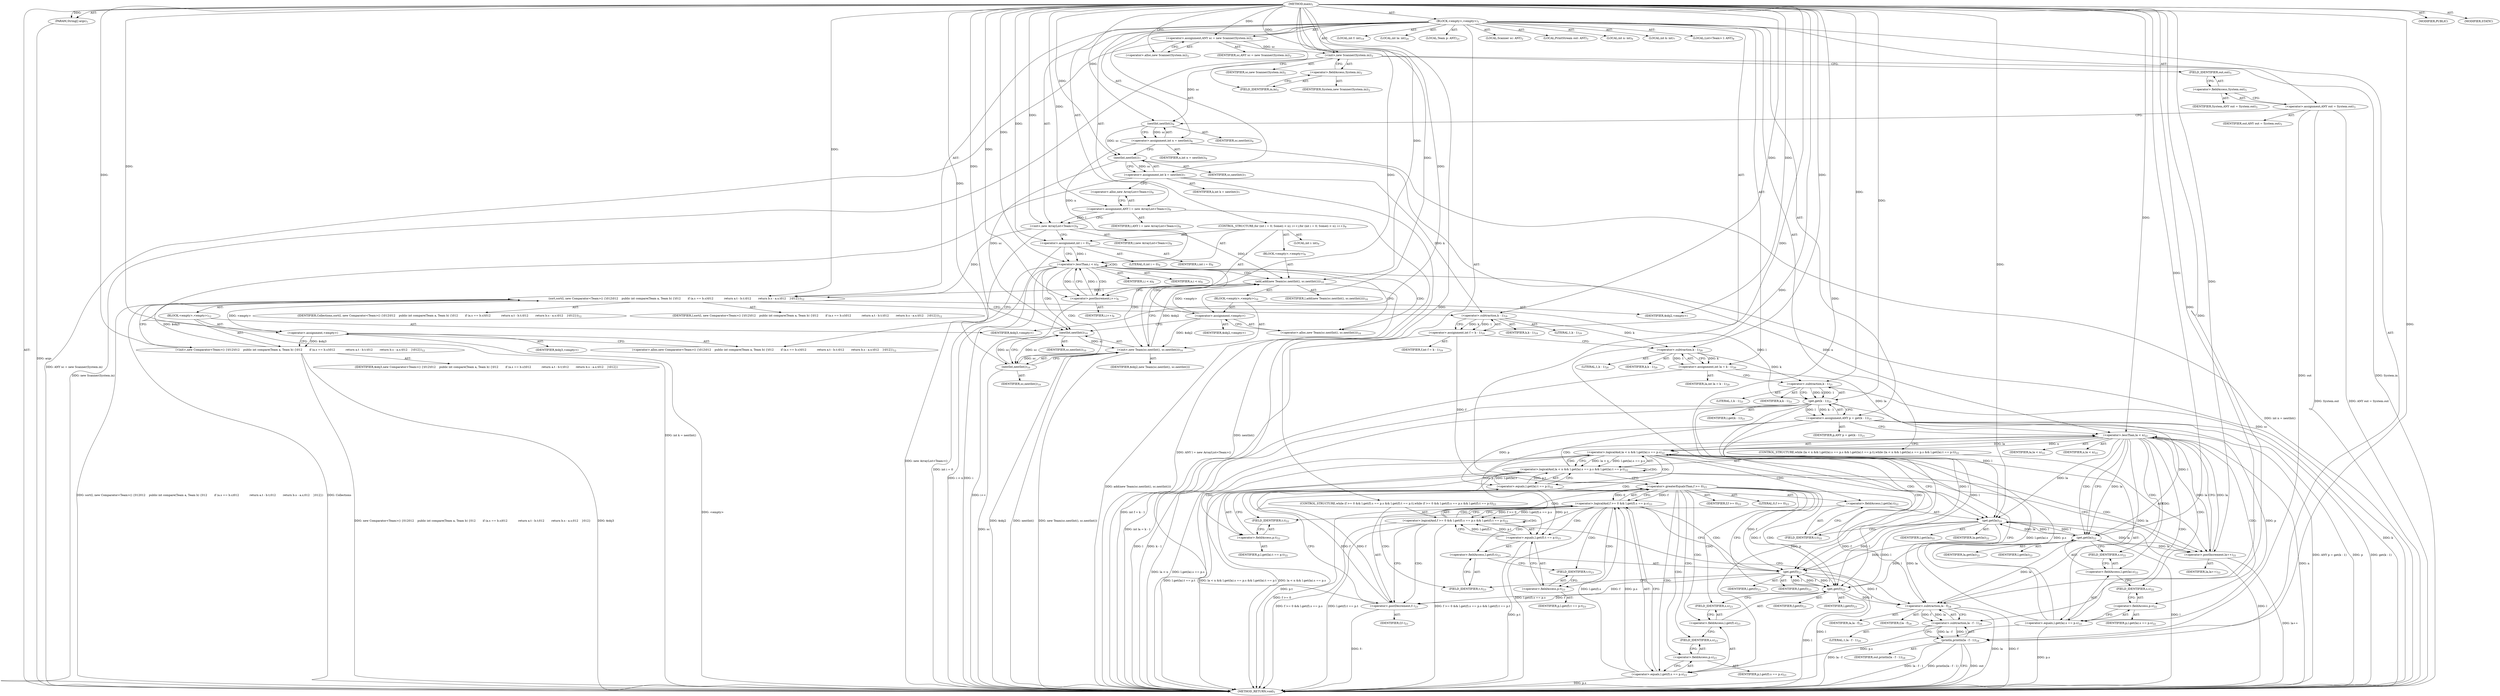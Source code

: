 digraph "main" {  
"21" [label = <(METHOD,main)<SUB>1</SUB>> ]
"22" [label = <(PARAM,String[] args)<SUB>1</SUB>> ]
"23" [label = <(BLOCK,&lt;empty&gt;,&lt;empty&gt;)<SUB>1</SUB>> ]
"4" [label = <(LOCAL,Scanner sc: ANY)<SUB>2</SUB>> ]
"24" [label = <(&lt;operator&gt;.assignment,ANY sc = new Scanner(System.in))<SUB>2</SUB>> ]
"25" [label = <(IDENTIFIER,sc,ANY sc = new Scanner(System.in))<SUB>2</SUB>> ]
"26" [label = <(&lt;operator&gt;.alloc,new Scanner(System.in))<SUB>2</SUB>> ]
"27" [label = <(&lt;init&gt;,new Scanner(System.in))<SUB>2</SUB>> ]
"3" [label = <(IDENTIFIER,sc,new Scanner(System.in))<SUB>2</SUB>> ]
"28" [label = <(&lt;operator&gt;.fieldAccess,System.in)<SUB>2</SUB>> ]
"29" [label = <(IDENTIFIER,System,new Scanner(System.in))<SUB>2</SUB>> ]
"30" [label = <(FIELD_IDENTIFIER,in,in)<SUB>2</SUB>> ]
"31" [label = <(LOCAL,PrintStream out: ANY)<SUB>3</SUB>> ]
"32" [label = <(&lt;operator&gt;.assignment,ANY out = System.out)<SUB>3</SUB>> ]
"33" [label = <(IDENTIFIER,out,ANY out = System.out)<SUB>3</SUB>> ]
"34" [label = <(&lt;operator&gt;.fieldAccess,System.out)<SUB>3</SUB>> ]
"35" [label = <(IDENTIFIER,System,ANY out = System.out)<SUB>3</SUB>> ]
"36" [label = <(FIELD_IDENTIFIER,out,out)<SUB>3</SUB>> ]
"37" [label = <(LOCAL,int n: int)<SUB>6</SUB>> ]
"38" [label = <(&lt;operator&gt;.assignment,int n = nextInt())<SUB>6</SUB>> ]
"39" [label = <(IDENTIFIER,n,int n = nextInt())<SUB>6</SUB>> ]
"40" [label = <(nextInt,nextInt())<SUB>6</SUB>> ]
"41" [label = <(IDENTIFIER,sc,nextInt())<SUB>6</SUB>> ]
"42" [label = <(LOCAL,int k: int)<SUB>7</SUB>> ]
"43" [label = <(&lt;operator&gt;.assignment,int k = nextInt())<SUB>7</SUB>> ]
"44" [label = <(IDENTIFIER,k,int k = nextInt())<SUB>7</SUB>> ]
"45" [label = <(nextInt,nextInt())<SUB>7</SUB>> ]
"46" [label = <(IDENTIFIER,sc,nextInt())<SUB>7</SUB>> ]
"6" [label = <(LOCAL,List&lt;Team&gt; l: ANY)<SUB>8</SUB>> ]
"47" [label = <(&lt;operator&gt;.assignment,ANY l = new ArrayList&lt;Team&gt;())<SUB>8</SUB>> ]
"48" [label = <(IDENTIFIER,l,ANY l = new ArrayList&lt;Team&gt;())<SUB>8</SUB>> ]
"49" [label = <(&lt;operator&gt;.alloc,new ArrayList&lt;Team&gt;())<SUB>8</SUB>> ]
"50" [label = <(&lt;init&gt;,new ArrayList&lt;Team&gt;())<SUB>8</SUB>> ]
"5" [label = <(IDENTIFIER,l,new ArrayList&lt;Team&gt;())<SUB>8</SUB>> ]
"51" [label = <(CONTROL_STRUCTURE,for (int i = 0; Some(i &lt; n); i++),for (int i = 0; Some(i &lt; n); i++))<SUB>9</SUB>> ]
"52" [label = <(LOCAL,int i: int)<SUB>9</SUB>> ]
"53" [label = <(&lt;operator&gt;.assignment,int i = 0)<SUB>9</SUB>> ]
"54" [label = <(IDENTIFIER,i,int i = 0)<SUB>9</SUB>> ]
"55" [label = <(LITERAL,0,int i = 0)<SUB>9</SUB>> ]
"56" [label = <(&lt;operator&gt;.lessThan,i &lt; n)<SUB>9</SUB>> ]
"57" [label = <(IDENTIFIER,i,i &lt; n)<SUB>9</SUB>> ]
"58" [label = <(IDENTIFIER,n,i &lt; n)<SUB>9</SUB>> ]
"59" [label = <(&lt;operator&gt;.postIncrement,i++)<SUB>9</SUB>> ]
"60" [label = <(IDENTIFIER,i,i++)<SUB>9</SUB>> ]
"61" [label = <(BLOCK,&lt;empty&gt;,&lt;empty&gt;)<SUB>9</SUB>> ]
"62" [label = <(add,add(new Team(sc.nextInt(), sc.nextInt())))<SUB>10</SUB>> ]
"63" [label = <(IDENTIFIER,l,add(new Team(sc.nextInt(), sc.nextInt())))<SUB>10</SUB>> ]
"64" [label = <(BLOCK,&lt;empty&gt;,&lt;empty&gt;)<SUB>10</SUB>> ]
"65" [label = <(&lt;operator&gt;.assignment,&lt;empty&gt;)> ]
"66" [label = <(IDENTIFIER,$obj2,&lt;empty&gt;)> ]
"67" [label = <(&lt;operator&gt;.alloc,new Team(sc.nextInt(), sc.nextInt()))<SUB>10</SUB>> ]
"68" [label = <(&lt;init&gt;,new Team(sc.nextInt(), sc.nextInt()))<SUB>10</SUB>> ]
"69" [label = <(IDENTIFIER,$obj2,new Team(sc.nextInt(), sc.nextInt()))> ]
"70" [label = <(nextInt,nextInt())<SUB>10</SUB>> ]
"71" [label = <(IDENTIFIER,sc,nextInt())<SUB>10</SUB>> ]
"72" [label = <(nextInt,nextInt())<SUB>10</SUB>> ]
"73" [label = <(IDENTIFIER,sc,nextInt())<SUB>10</SUB>> ]
"74" [label = <(IDENTIFIER,$obj2,&lt;empty&gt;)> ]
"75" [label = <(sort,sort(l, new Comparator&lt;Team&gt;() {\012\012    public int compare(Team a, Team b) {\012        if (a.s == b.s)\012            return a.t - b.t;\012        return b.s - a.s;\012    }\012}))<SUB>12</SUB>> ]
"76" [label = <(IDENTIFIER,Collections,sort(l, new Comparator&lt;Team&gt;() {\012\012    public int compare(Team a, Team b) {\012        if (a.s == b.s)\012            return a.t - b.t;\012        return b.s - a.s;\012    }\012}))<SUB>12</SUB>> ]
"77" [label = <(IDENTIFIER,l,sort(l, new Comparator&lt;Team&gt;() {\012\012    public int compare(Team a, Team b) {\012        if (a.s == b.s)\012            return a.t - b.t;\012        return b.s - a.s;\012    }\012}))<SUB>12</SUB>> ]
"78" [label = <(BLOCK,&lt;empty&gt;,&lt;empty&gt;)<SUB>12</SUB>> ]
"79" [label = <(&lt;operator&gt;.assignment,&lt;empty&gt;)> ]
"80" [label = <(IDENTIFIER,$obj3,&lt;empty&gt;)> ]
"81" [label = <(&lt;operator&gt;.alloc,new Comparator&lt;Team&gt;() {\012\012    public int compare(Team a, Team b) {\012        if (a.s == b.s)\012            return a.t - b.t;\012        return b.s - a.s;\012    }\012})<SUB>12</SUB>> ]
"82" [label = <(&lt;init&gt;,new Comparator&lt;Team&gt;() {\012\012    public int compare(Team a, Team b) {\012        if (a.s == b.s)\012            return a.t - b.t;\012        return b.s - a.s;\012    }\012})<SUB>12</SUB>> ]
"83" [label = <(IDENTIFIER,$obj3,new Comparator&lt;Team&gt;() {\012\012    public int compare(Team a, Team b) {\012        if (a.s == b.s)\012            return a.t - b.t;\012        return b.s - a.s;\012    }\012})> ]
"84" [label = <(IDENTIFIER,$obj3,&lt;empty&gt;)> ]
"85" [label = <(LOCAL,int f: int)<SUB>19</SUB>> ]
"86" [label = <(&lt;operator&gt;.assignment,int f = k - 1)<SUB>19</SUB>> ]
"87" [label = <(IDENTIFIER,f,int f = k - 1)<SUB>19</SUB>> ]
"88" [label = <(&lt;operator&gt;.subtraction,k - 1)<SUB>19</SUB>> ]
"89" [label = <(IDENTIFIER,k,k - 1)<SUB>19</SUB>> ]
"90" [label = <(LITERAL,1,k - 1)<SUB>19</SUB>> ]
"91" [label = <(LOCAL,int la: int)<SUB>20</SUB>> ]
"92" [label = <(&lt;operator&gt;.assignment,int la = k - 1)<SUB>20</SUB>> ]
"93" [label = <(IDENTIFIER,la,int la = k - 1)<SUB>20</SUB>> ]
"94" [label = <(&lt;operator&gt;.subtraction,k - 1)<SUB>20</SUB>> ]
"95" [label = <(IDENTIFIER,k,k - 1)<SUB>20</SUB>> ]
"96" [label = <(LITERAL,1,k - 1)<SUB>20</SUB>> ]
"97" [label = <(LOCAL,Team p: ANY)<SUB>21</SUB>> ]
"98" [label = <(&lt;operator&gt;.assignment,ANY p = get(k - 1))<SUB>21</SUB>> ]
"99" [label = <(IDENTIFIER,p,ANY p = get(k - 1))<SUB>21</SUB>> ]
"100" [label = <(get,get(k - 1))<SUB>21</SUB>> ]
"101" [label = <(IDENTIFIER,l,get(k - 1))<SUB>21</SUB>> ]
"102" [label = <(&lt;operator&gt;.subtraction,k - 1)<SUB>21</SUB>> ]
"103" [label = <(IDENTIFIER,k,k - 1)<SUB>21</SUB>> ]
"104" [label = <(LITERAL,1,k - 1)<SUB>21</SUB>> ]
"105" [label = <(CONTROL_STRUCTURE,while (la &lt; n &amp;&amp; l.get(la).s == p.s &amp;&amp; l.get(la).t == p.t),while (la &lt; n &amp;&amp; l.get(la).s == p.s &amp;&amp; l.get(la).t == p.t))<SUB>22</SUB>> ]
"106" [label = <(&lt;operator&gt;.logicalAnd,la &lt; n &amp;&amp; l.get(la).s == p.s &amp;&amp; l.get(la).t == p.t)<SUB>22</SUB>> ]
"107" [label = <(&lt;operator&gt;.logicalAnd,la &lt; n &amp;&amp; l.get(la).s == p.s)<SUB>22</SUB>> ]
"108" [label = <(&lt;operator&gt;.lessThan,la &lt; n)<SUB>22</SUB>> ]
"109" [label = <(IDENTIFIER,la,la &lt; n)<SUB>22</SUB>> ]
"110" [label = <(IDENTIFIER,n,la &lt; n)<SUB>22</SUB>> ]
"111" [label = <(&lt;operator&gt;.equals,l.get(la).s == p.s)<SUB>22</SUB>> ]
"112" [label = <(&lt;operator&gt;.fieldAccess,l.get(la).s)<SUB>22</SUB>> ]
"113" [label = <(get,get(la))<SUB>22</SUB>> ]
"114" [label = <(IDENTIFIER,l,get(la))<SUB>22</SUB>> ]
"115" [label = <(IDENTIFIER,la,get(la))<SUB>22</SUB>> ]
"116" [label = <(FIELD_IDENTIFIER,s,s)<SUB>22</SUB>> ]
"117" [label = <(&lt;operator&gt;.fieldAccess,p.s)<SUB>22</SUB>> ]
"118" [label = <(IDENTIFIER,p,l.get(la).s == p.s)<SUB>22</SUB>> ]
"119" [label = <(FIELD_IDENTIFIER,s,s)<SUB>22</SUB>> ]
"120" [label = <(&lt;operator&gt;.equals,l.get(la).t == p.t)<SUB>22</SUB>> ]
"121" [label = <(&lt;operator&gt;.fieldAccess,l.get(la).t)<SUB>22</SUB>> ]
"122" [label = <(get,get(la))<SUB>22</SUB>> ]
"123" [label = <(IDENTIFIER,l,get(la))<SUB>22</SUB>> ]
"124" [label = <(IDENTIFIER,la,get(la))<SUB>22</SUB>> ]
"125" [label = <(FIELD_IDENTIFIER,t,t)<SUB>22</SUB>> ]
"126" [label = <(&lt;operator&gt;.fieldAccess,p.t)<SUB>22</SUB>> ]
"127" [label = <(IDENTIFIER,p,l.get(la).t == p.t)<SUB>22</SUB>> ]
"128" [label = <(FIELD_IDENTIFIER,t,t)<SUB>22</SUB>> ]
"129" [label = <(&lt;operator&gt;.postIncrement,la++)<SUB>22</SUB>> ]
"130" [label = <(IDENTIFIER,la,la++)<SUB>22</SUB>> ]
"131" [label = <(CONTROL_STRUCTURE,while (f &gt;= 0 &amp;&amp; l.get(f).s == p.s &amp;&amp; l.get(f).t == p.t),while (f &gt;= 0 &amp;&amp; l.get(f).s == p.s &amp;&amp; l.get(f).t == p.t))<SUB>23</SUB>> ]
"132" [label = <(&lt;operator&gt;.logicalAnd,f &gt;= 0 &amp;&amp; l.get(f).s == p.s &amp;&amp; l.get(f).t == p.t)<SUB>23</SUB>> ]
"133" [label = <(&lt;operator&gt;.logicalAnd,f &gt;= 0 &amp;&amp; l.get(f).s == p.s)<SUB>23</SUB>> ]
"134" [label = <(&lt;operator&gt;.greaterEqualsThan,f &gt;= 0)<SUB>23</SUB>> ]
"135" [label = <(IDENTIFIER,f,f &gt;= 0)<SUB>23</SUB>> ]
"136" [label = <(LITERAL,0,f &gt;= 0)<SUB>23</SUB>> ]
"137" [label = <(&lt;operator&gt;.equals,l.get(f).s == p.s)<SUB>23</SUB>> ]
"138" [label = <(&lt;operator&gt;.fieldAccess,l.get(f).s)<SUB>23</SUB>> ]
"139" [label = <(get,get(f))<SUB>23</SUB>> ]
"140" [label = <(IDENTIFIER,l,get(f))<SUB>23</SUB>> ]
"141" [label = <(IDENTIFIER,f,get(f))<SUB>23</SUB>> ]
"142" [label = <(FIELD_IDENTIFIER,s,s)<SUB>23</SUB>> ]
"143" [label = <(&lt;operator&gt;.fieldAccess,p.s)<SUB>23</SUB>> ]
"144" [label = <(IDENTIFIER,p,l.get(f).s == p.s)<SUB>23</SUB>> ]
"145" [label = <(FIELD_IDENTIFIER,s,s)<SUB>23</SUB>> ]
"146" [label = <(&lt;operator&gt;.equals,l.get(f).t == p.t)<SUB>23</SUB>> ]
"147" [label = <(&lt;operator&gt;.fieldAccess,l.get(f).t)<SUB>23</SUB>> ]
"148" [label = <(get,get(f))<SUB>23</SUB>> ]
"149" [label = <(IDENTIFIER,l,get(f))<SUB>23</SUB>> ]
"150" [label = <(IDENTIFIER,f,get(f))<SUB>23</SUB>> ]
"151" [label = <(FIELD_IDENTIFIER,t,t)<SUB>23</SUB>> ]
"152" [label = <(&lt;operator&gt;.fieldAccess,p.t)<SUB>23</SUB>> ]
"153" [label = <(IDENTIFIER,p,l.get(f).t == p.t)<SUB>23</SUB>> ]
"154" [label = <(FIELD_IDENTIFIER,t,t)<SUB>23</SUB>> ]
"155" [label = <(&lt;operator&gt;.postDecrement,f--)<SUB>23</SUB>> ]
"156" [label = <(IDENTIFIER,f,f--)<SUB>23</SUB>> ]
"157" [label = <(println,println(la - f - 1))<SUB>24</SUB>> ]
"158" [label = <(IDENTIFIER,out,println(la - f - 1))<SUB>24</SUB>> ]
"159" [label = <(&lt;operator&gt;.subtraction,la - f - 1)<SUB>24</SUB>> ]
"160" [label = <(&lt;operator&gt;.subtraction,la - f)<SUB>24</SUB>> ]
"161" [label = <(IDENTIFIER,la,la - f)<SUB>24</SUB>> ]
"162" [label = <(IDENTIFIER,f,la - f)<SUB>24</SUB>> ]
"163" [label = <(LITERAL,1,la - f - 1)<SUB>24</SUB>> ]
"164" [label = <(MODIFIER,PUBLIC)> ]
"165" [label = <(MODIFIER,STATIC)> ]
"166" [label = <(METHOD_RETURN,void)<SUB>1</SUB>> ]
  "21" -> "22"  [ label = "AST: "] 
  "21" -> "23"  [ label = "AST: "] 
  "21" -> "164"  [ label = "AST: "] 
  "21" -> "165"  [ label = "AST: "] 
  "21" -> "166"  [ label = "AST: "] 
  "23" -> "4"  [ label = "AST: "] 
  "23" -> "24"  [ label = "AST: "] 
  "23" -> "27"  [ label = "AST: "] 
  "23" -> "31"  [ label = "AST: "] 
  "23" -> "32"  [ label = "AST: "] 
  "23" -> "37"  [ label = "AST: "] 
  "23" -> "38"  [ label = "AST: "] 
  "23" -> "42"  [ label = "AST: "] 
  "23" -> "43"  [ label = "AST: "] 
  "23" -> "6"  [ label = "AST: "] 
  "23" -> "47"  [ label = "AST: "] 
  "23" -> "50"  [ label = "AST: "] 
  "23" -> "51"  [ label = "AST: "] 
  "23" -> "75"  [ label = "AST: "] 
  "23" -> "85"  [ label = "AST: "] 
  "23" -> "86"  [ label = "AST: "] 
  "23" -> "91"  [ label = "AST: "] 
  "23" -> "92"  [ label = "AST: "] 
  "23" -> "97"  [ label = "AST: "] 
  "23" -> "98"  [ label = "AST: "] 
  "23" -> "105"  [ label = "AST: "] 
  "23" -> "131"  [ label = "AST: "] 
  "23" -> "157"  [ label = "AST: "] 
  "24" -> "25"  [ label = "AST: "] 
  "24" -> "26"  [ label = "AST: "] 
  "27" -> "3"  [ label = "AST: "] 
  "27" -> "28"  [ label = "AST: "] 
  "28" -> "29"  [ label = "AST: "] 
  "28" -> "30"  [ label = "AST: "] 
  "32" -> "33"  [ label = "AST: "] 
  "32" -> "34"  [ label = "AST: "] 
  "34" -> "35"  [ label = "AST: "] 
  "34" -> "36"  [ label = "AST: "] 
  "38" -> "39"  [ label = "AST: "] 
  "38" -> "40"  [ label = "AST: "] 
  "40" -> "41"  [ label = "AST: "] 
  "43" -> "44"  [ label = "AST: "] 
  "43" -> "45"  [ label = "AST: "] 
  "45" -> "46"  [ label = "AST: "] 
  "47" -> "48"  [ label = "AST: "] 
  "47" -> "49"  [ label = "AST: "] 
  "50" -> "5"  [ label = "AST: "] 
  "51" -> "52"  [ label = "AST: "] 
  "51" -> "53"  [ label = "AST: "] 
  "51" -> "56"  [ label = "AST: "] 
  "51" -> "59"  [ label = "AST: "] 
  "51" -> "61"  [ label = "AST: "] 
  "53" -> "54"  [ label = "AST: "] 
  "53" -> "55"  [ label = "AST: "] 
  "56" -> "57"  [ label = "AST: "] 
  "56" -> "58"  [ label = "AST: "] 
  "59" -> "60"  [ label = "AST: "] 
  "61" -> "62"  [ label = "AST: "] 
  "62" -> "63"  [ label = "AST: "] 
  "62" -> "64"  [ label = "AST: "] 
  "64" -> "65"  [ label = "AST: "] 
  "64" -> "68"  [ label = "AST: "] 
  "64" -> "74"  [ label = "AST: "] 
  "65" -> "66"  [ label = "AST: "] 
  "65" -> "67"  [ label = "AST: "] 
  "68" -> "69"  [ label = "AST: "] 
  "68" -> "70"  [ label = "AST: "] 
  "68" -> "72"  [ label = "AST: "] 
  "70" -> "71"  [ label = "AST: "] 
  "72" -> "73"  [ label = "AST: "] 
  "75" -> "76"  [ label = "AST: "] 
  "75" -> "77"  [ label = "AST: "] 
  "75" -> "78"  [ label = "AST: "] 
  "78" -> "79"  [ label = "AST: "] 
  "78" -> "82"  [ label = "AST: "] 
  "78" -> "84"  [ label = "AST: "] 
  "79" -> "80"  [ label = "AST: "] 
  "79" -> "81"  [ label = "AST: "] 
  "82" -> "83"  [ label = "AST: "] 
  "86" -> "87"  [ label = "AST: "] 
  "86" -> "88"  [ label = "AST: "] 
  "88" -> "89"  [ label = "AST: "] 
  "88" -> "90"  [ label = "AST: "] 
  "92" -> "93"  [ label = "AST: "] 
  "92" -> "94"  [ label = "AST: "] 
  "94" -> "95"  [ label = "AST: "] 
  "94" -> "96"  [ label = "AST: "] 
  "98" -> "99"  [ label = "AST: "] 
  "98" -> "100"  [ label = "AST: "] 
  "100" -> "101"  [ label = "AST: "] 
  "100" -> "102"  [ label = "AST: "] 
  "102" -> "103"  [ label = "AST: "] 
  "102" -> "104"  [ label = "AST: "] 
  "105" -> "106"  [ label = "AST: "] 
  "105" -> "129"  [ label = "AST: "] 
  "106" -> "107"  [ label = "AST: "] 
  "106" -> "120"  [ label = "AST: "] 
  "107" -> "108"  [ label = "AST: "] 
  "107" -> "111"  [ label = "AST: "] 
  "108" -> "109"  [ label = "AST: "] 
  "108" -> "110"  [ label = "AST: "] 
  "111" -> "112"  [ label = "AST: "] 
  "111" -> "117"  [ label = "AST: "] 
  "112" -> "113"  [ label = "AST: "] 
  "112" -> "116"  [ label = "AST: "] 
  "113" -> "114"  [ label = "AST: "] 
  "113" -> "115"  [ label = "AST: "] 
  "117" -> "118"  [ label = "AST: "] 
  "117" -> "119"  [ label = "AST: "] 
  "120" -> "121"  [ label = "AST: "] 
  "120" -> "126"  [ label = "AST: "] 
  "121" -> "122"  [ label = "AST: "] 
  "121" -> "125"  [ label = "AST: "] 
  "122" -> "123"  [ label = "AST: "] 
  "122" -> "124"  [ label = "AST: "] 
  "126" -> "127"  [ label = "AST: "] 
  "126" -> "128"  [ label = "AST: "] 
  "129" -> "130"  [ label = "AST: "] 
  "131" -> "132"  [ label = "AST: "] 
  "131" -> "155"  [ label = "AST: "] 
  "132" -> "133"  [ label = "AST: "] 
  "132" -> "146"  [ label = "AST: "] 
  "133" -> "134"  [ label = "AST: "] 
  "133" -> "137"  [ label = "AST: "] 
  "134" -> "135"  [ label = "AST: "] 
  "134" -> "136"  [ label = "AST: "] 
  "137" -> "138"  [ label = "AST: "] 
  "137" -> "143"  [ label = "AST: "] 
  "138" -> "139"  [ label = "AST: "] 
  "138" -> "142"  [ label = "AST: "] 
  "139" -> "140"  [ label = "AST: "] 
  "139" -> "141"  [ label = "AST: "] 
  "143" -> "144"  [ label = "AST: "] 
  "143" -> "145"  [ label = "AST: "] 
  "146" -> "147"  [ label = "AST: "] 
  "146" -> "152"  [ label = "AST: "] 
  "147" -> "148"  [ label = "AST: "] 
  "147" -> "151"  [ label = "AST: "] 
  "148" -> "149"  [ label = "AST: "] 
  "148" -> "150"  [ label = "AST: "] 
  "152" -> "153"  [ label = "AST: "] 
  "152" -> "154"  [ label = "AST: "] 
  "155" -> "156"  [ label = "AST: "] 
  "157" -> "158"  [ label = "AST: "] 
  "157" -> "159"  [ label = "AST: "] 
  "159" -> "160"  [ label = "AST: "] 
  "159" -> "163"  [ label = "AST: "] 
  "160" -> "161"  [ label = "AST: "] 
  "160" -> "162"  [ label = "AST: "] 
  "24" -> "30"  [ label = "CFG: "] 
  "27" -> "36"  [ label = "CFG: "] 
  "32" -> "40"  [ label = "CFG: "] 
  "38" -> "45"  [ label = "CFG: "] 
  "43" -> "49"  [ label = "CFG: "] 
  "47" -> "50"  [ label = "CFG: "] 
  "50" -> "53"  [ label = "CFG: "] 
  "75" -> "88"  [ label = "CFG: "] 
  "86" -> "94"  [ label = "CFG: "] 
  "92" -> "102"  [ label = "CFG: "] 
  "98" -> "108"  [ label = "CFG: "] 
  "157" -> "166"  [ label = "CFG: "] 
  "26" -> "24"  [ label = "CFG: "] 
  "28" -> "27"  [ label = "CFG: "] 
  "34" -> "32"  [ label = "CFG: "] 
  "40" -> "38"  [ label = "CFG: "] 
  "45" -> "43"  [ label = "CFG: "] 
  "49" -> "47"  [ label = "CFG: "] 
  "53" -> "56"  [ label = "CFG: "] 
  "56" -> "67"  [ label = "CFG: "] 
  "56" -> "81"  [ label = "CFG: "] 
  "59" -> "56"  [ label = "CFG: "] 
  "88" -> "86"  [ label = "CFG: "] 
  "94" -> "92"  [ label = "CFG: "] 
  "100" -> "98"  [ label = "CFG: "] 
  "106" -> "129"  [ label = "CFG: "] 
  "106" -> "134"  [ label = "CFG: "] 
  "129" -> "108"  [ label = "CFG: "] 
  "132" -> "155"  [ label = "CFG: "] 
  "132" -> "160"  [ label = "CFG: "] 
  "155" -> "134"  [ label = "CFG: "] 
  "159" -> "157"  [ label = "CFG: "] 
  "30" -> "28"  [ label = "CFG: "] 
  "36" -> "34"  [ label = "CFG: "] 
  "62" -> "59"  [ label = "CFG: "] 
  "79" -> "82"  [ label = "CFG: "] 
  "82" -> "75"  [ label = "CFG: "] 
  "102" -> "100"  [ label = "CFG: "] 
  "107" -> "106"  [ label = "CFG: "] 
  "107" -> "122"  [ label = "CFG: "] 
  "120" -> "106"  [ label = "CFG: "] 
  "133" -> "132"  [ label = "CFG: "] 
  "133" -> "148"  [ label = "CFG: "] 
  "146" -> "132"  [ label = "CFG: "] 
  "160" -> "159"  [ label = "CFG: "] 
  "81" -> "79"  [ label = "CFG: "] 
  "108" -> "107"  [ label = "CFG: "] 
  "108" -> "113"  [ label = "CFG: "] 
  "111" -> "107"  [ label = "CFG: "] 
  "121" -> "128"  [ label = "CFG: "] 
  "126" -> "120"  [ label = "CFG: "] 
  "134" -> "133"  [ label = "CFG: "] 
  "134" -> "139"  [ label = "CFG: "] 
  "137" -> "133"  [ label = "CFG: "] 
  "147" -> "154"  [ label = "CFG: "] 
  "152" -> "146"  [ label = "CFG: "] 
  "65" -> "70"  [ label = "CFG: "] 
  "68" -> "62"  [ label = "CFG: "] 
  "112" -> "119"  [ label = "CFG: "] 
  "117" -> "111"  [ label = "CFG: "] 
  "122" -> "125"  [ label = "CFG: "] 
  "125" -> "121"  [ label = "CFG: "] 
  "128" -> "126"  [ label = "CFG: "] 
  "138" -> "145"  [ label = "CFG: "] 
  "143" -> "137"  [ label = "CFG: "] 
  "148" -> "151"  [ label = "CFG: "] 
  "151" -> "147"  [ label = "CFG: "] 
  "154" -> "152"  [ label = "CFG: "] 
  "67" -> "65"  [ label = "CFG: "] 
  "70" -> "72"  [ label = "CFG: "] 
  "72" -> "68"  [ label = "CFG: "] 
  "113" -> "116"  [ label = "CFG: "] 
  "116" -> "112"  [ label = "CFG: "] 
  "119" -> "117"  [ label = "CFG: "] 
  "139" -> "142"  [ label = "CFG: "] 
  "142" -> "138"  [ label = "CFG: "] 
  "145" -> "143"  [ label = "CFG: "] 
  "21" -> "26"  [ label = "CFG: "] 
  "22" -> "166"  [ label = "DDG: args"] 
  "24" -> "166"  [ label = "DDG: ANY sc = new Scanner(System.in)"] 
  "27" -> "166"  [ label = "DDG: System.in"] 
  "27" -> "166"  [ label = "DDG: new Scanner(System.in)"] 
  "32" -> "166"  [ label = "DDG: System.out"] 
  "32" -> "166"  [ label = "DDG: ANY out = System.out"] 
  "38" -> "166"  [ label = "DDG: int n = nextInt()"] 
  "45" -> "166"  [ label = "DDG: sc"] 
  "43" -> "166"  [ label = "DDG: nextInt()"] 
  "43" -> "166"  [ label = "DDG: int k = nextInt()"] 
  "47" -> "166"  [ label = "DDG: ANY l = new ArrayList&lt;Team&gt;()"] 
  "50" -> "166"  [ label = "DDG: new ArrayList&lt;Team&gt;()"] 
  "53" -> "166"  [ label = "DDG: int i = 0"] 
  "56" -> "166"  [ label = "DDG: i"] 
  "56" -> "166"  [ label = "DDG: i &lt; n"] 
  "79" -> "166"  [ label = "DDG: &lt;empty&gt;"] 
  "82" -> "166"  [ label = "DDG: $obj3"] 
  "82" -> "166"  [ label = "DDG: new Comparator&lt;Team&gt;() {\012\012    public int compare(Team a, Team b) {\012        if (a.s == b.s)\012            return a.t - b.t;\012        return b.s - a.s;\012    }\012}"] 
  "75" -> "166"  [ label = "DDG: sort(l, new Comparator&lt;Team&gt;() {\012\012    public int compare(Team a, Team b) {\012        if (a.s == b.s)\012            return a.t - b.t;\012        return b.s - a.s;\012    }\012})"] 
  "86" -> "166"  [ label = "DDG: int f = k - 1"] 
  "92" -> "166"  [ label = "DDG: int la = k - 1"] 
  "98" -> "166"  [ label = "DDG: p"] 
  "100" -> "166"  [ label = "DDG: l"] 
  "102" -> "166"  [ label = "DDG: k"] 
  "100" -> "166"  [ label = "DDG: k - 1"] 
  "98" -> "166"  [ label = "DDG: get(k - 1)"] 
  "98" -> "166"  [ label = "DDG: ANY p = get(k - 1)"] 
  "108" -> "166"  [ label = "DDG: n"] 
  "107" -> "166"  [ label = "DDG: la &lt; n"] 
  "113" -> "166"  [ label = "DDG: l"] 
  "111" -> "166"  [ label = "DDG: p.s"] 
  "107" -> "166"  [ label = "DDG: l.get(la).s == p.s"] 
  "106" -> "166"  [ label = "DDG: la &lt; n &amp;&amp; l.get(la).s == p.s"] 
  "122" -> "166"  [ label = "DDG: l"] 
  "120" -> "166"  [ label = "DDG: p.t"] 
  "106" -> "166"  [ label = "DDG: l.get(la).t == p.t"] 
  "106" -> "166"  [ label = "DDG: la &lt; n &amp;&amp; l.get(la).s == p.s &amp;&amp; l.get(la).t == p.t"] 
  "133" -> "166"  [ label = "DDG: f &gt;= 0"] 
  "139" -> "166"  [ label = "DDG: l"] 
  "137" -> "166"  [ label = "DDG: p.s"] 
  "133" -> "166"  [ label = "DDG: l.get(f).s == p.s"] 
  "132" -> "166"  [ label = "DDG: f &gt;= 0 &amp;&amp; l.get(f).s == p.s"] 
  "148" -> "166"  [ label = "DDG: l"] 
  "146" -> "166"  [ label = "DDG: p.t"] 
  "132" -> "166"  [ label = "DDG: l.get(f).t == p.t"] 
  "132" -> "166"  [ label = "DDG: f &gt;= 0 &amp;&amp; l.get(f).s == p.s &amp;&amp; l.get(f).t == p.t"] 
  "157" -> "166"  [ label = "DDG: out"] 
  "160" -> "166"  [ label = "DDG: la"] 
  "160" -> "166"  [ label = "DDG: f"] 
  "159" -> "166"  [ label = "DDG: la - f"] 
  "157" -> "166"  [ label = "DDG: la - f - 1"] 
  "157" -> "166"  [ label = "DDG: println(la - f - 1)"] 
  "155" -> "166"  [ label = "DDG: f--"] 
  "129" -> "166"  [ label = "DDG: la++"] 
  "68" -> "166"  [ label = "DDG: $obj2"] 
  "68" -> "166"  [ label = "DDG: nextInt()"] 
  "72" -> "166"  [ label = "DDG: sc"] 
  "68" -> "166"  [ label = "DDG: new Team(sc.nextInt(), sc.nextInt())"] 
  "62" -> "166"  [ label = "DDG: add(new Team(sc.nextInt(), sc.nextInt()))"] 
  "59" -> "166"  [ label = "DDG: i++"] 
  "75" -> "166"  [ label = "DDG: Collections"] 
  "21" -> "22"  [ label = "DDG: "] 
  "21" -> "24"  [ label = "DDG: "] 
  "40" -> "38"  [ label = "DDG: sc"] 
  "45" -> "43"  [ label = "DDG: sc"] 
  "21" -> "47"  [ label = "DDG: "] 
  "88" -> "86"  [ label = "DDG: k"] 
  "88" -> "86"  [ label = "DDG: 1"] 
  "94" -> "92"  [ label = "DDG: k"] 
  "94" -> "92"  [ label = "DDG: 1"] 
  "100" -> "98"  [ label = "DDG: l"] 
  "100" -> "98"  [ label = "DDG: k - 1"] 
  "24" -> "27"  [ label = "DDG: sc"] 
  "21" -> "27"  [ label = "DDG: "] 
  "47" -> "50"  [ label = "DDG: l"] 
  "21" -> "50"  [ label = "DDG: "] 
  "21" -> "53"  [ label = "DDG: "] 
  "21" -> "75"  [ label = "DDG: "] 
  "50" -> "75"  [ label = "DDG: l"] 
  "62" -> "75"  [ label = "DDG: l"] 
  "79" -> "75"  [ label = "DDG: &lt;empty&gt;"] 
  "82" -> "75"  [ label = "DDG: $obj3"] 
  "32" -> "157"  [ label = "DDG: out"] 
  "21" -> "157"  [ label = "DDG: "] 
  "159" -> "157"  [ label = "DDG: la - f"] 
  "159" -> "157"  [ label = "DDG: 1"] 
  "27" -> "40"  [ label = "DDG: sc"] 
  "21" -> "40"  [ label = "DDG: "] 
  "40" -> "45"  [ label = "DDG: sc"] 
  "21" -> "45"  [ label = "DDG: "] 
  "53" -> "56"  [ label = "DDG: i"] 
  "59" -> "56"  [ label = "DDG: i"] 
  "21" -> "56"  [ label = "DDG: "] 
  "38" -> "56"  [ label = "DDG: n"] 
  "56" -> "59"  [ label = "DDG: i"] 
  "21" -> "59"  [ label = "DDG: "] 
  "21" -> "79"  [ label = "DDG: "] 
  "21" -> "84"  [ label = "DDG: "] 
  "43" -> "88"  [ label = "DDG: k"] 
  "21" -> "88"  [ label = "DDG: "] 
  "88" -> "94"  [ label = "DDG: k"] 
  "21" -> "94"  [ label = "DDG: "] 
  "75" -> "100"  [ label = "DDG: l"] 
  "21" -> "100"  [ label = "DDG: "] 
  "102" -> "100"  [ label = "DDG: k"] 
  "102" -> "100"  [ label = "DDG: 1"] 
  "107" -> "106"  [ label = "DDG: la &lt; n"] 
  "107" -> "106"  [ label = "DDG: l.get(la).s == p.s"] 
  "120" -> "106"  [ label = "DDG: l.get(la).t"] 
  "120" -> "106"  [ label = "DDG: p.t"] 
  "108" -> "129"  [ label = "DDG: la"] 
  "113" -> "129"  [ label = "DDG: la"] 
  "122" -> "129"  [ label = "DDG: la"] 
  "21" -> "129"  [ label = "DDG: "] 
  "133" -> "132"  [ label = "DDG: f &gt;= 0"] 
  "133" -> "132"  [ label = "DDG: l.get(f).s == p.s"] 
  "146" -> "132"  [ label = "DDG: l.get(f).t"] 
  "146" -> "132"  [ label = "DDG: p.t"] 
  "134" -> "155"  [ label = "DDG: f"] 
  "139" -> "155"  [ label = "DDG: f"] 
  "148" -> "155"  [ label = "DDG: f"] 
  "21" -> "155"  [ label = "DDG: "] 
  "160" -> "159"  [ label = "DDG: la"] 
  "160" -> "159"  [ label = "DDG: f"] 
  "21" -> "159"  [ label = "DDG: "] 
  "50" -> "62"  [ label = "DDG: l"] 
  "21" -> "62"  [ label = "DDG: "] 
  "65" -> "62"  [ label = "DDG: &lt;empty&gt;"] 
  "68" -> "62"  [ label = "DDG: $obj2"] 
  "79" -> "82"  [ label = "DDG: $obj3"] 
  "21" -> "82"  [ label = "DDG: "] 
  "94" -> "102"  [ label = "DDG: k"] 
  "21" -> "102"  [ label = "DDG: "] 
  "108" -> "107"  [ label = "DDG: la"] 
  "108" -> "107"  [ label = "DDG: n"] 
  "111" -> "107"  [ label = "DDG: l.get(la).s"] 
  "111" -> "107"  [ label = "DDG: p.s"] 
  "98" -> "120"  [ label = "DDG: p"] 
  "134" -> "133"  [ label = "DDG: f"] 
  "134" -> "133"  [ label = "DDG: 0"] 
  "137" -> "133"  [ label = "DDG: l.get(f).s"] 
  "137" -> "133"  [ label = "DDG: p.s"] 
  "98" -> "146"  [ label = "DDG: p"] 
  "120" -> "146"  [ label = "DDG: p.t"] 
  "108" -> "160"  [ label = "DDG: la"] 
  "113" -> "160"  [ label = "DDG: la"] 
  "122" -> "160"  [ label = "DDG: la"] 
  "21" -> "160"  [ label = "DDG: "] 
  "134" -> "160"  [ label = "DDG: f"] 
  "139" -> "160"  [ label = "DDG: f"] 
  "148" -> "160"  [ label = "DDG: f"] 
  "21" -> "65"  [ label = "DDG: "] 
  "21" -> "74"  [ label = "DDG: "] 
  "92" -> "108"  [ label = "DDG: la"] 
  "129" -> "108"  [ label = "DDG: la"] 
  "21" -> "108"  [ label = "DDG: "] 
  "56" -> "108"  [ label = "DDG: n"] 
  "98" -> "111"  [ label = "DDG: p"] 
  "86" -> "134"  [ label = "DDG: f"] 
  "155" -> "134"  [ label = "DDG: f"] 
  "21" -> "134"  [ label = "DDG: "] 
  "98" -> "137"  [ label = "DDG: p"] 
  "111" -> "137"  [ label = "DDG: p.s"] 
  "65" -> "68"  [ label = "DDG: $obj2"] 
  "21" -> "68"  [ label = "DDG: "] 
  "70" -> "68"  [ label = "DDG: sc"] 
  "72" -> "68"  [ label = "DDG: sc"] 
  "100" -> "122"  [ label = "DDG: l"] 
  "113" -> "122"  [ label = "DDG: l"] 
  "21" -> "122"  [ label = "DDG: "] 
  "108" -> "122"  [ label = "DDG: la"] 
  "113" -> "122"  [ label = "DDG: la"] 
  "100" -> "148"  [ label = "DDG: l"] 
  "113" -> "148"  [ label = "DDG: l"] 
  "122" -> "148"  [ label = "DDG: l"] 
  "139" -> "148"  [ label = "DDG: l"] 
  "21" -> "148"  [ label = "DDG: "] 
  "134" -> "148"  [ label = "DDG: f"] 
  "139" -> "148"  [ label = "DDG: f"] 
  "45" -> "70"  [ label = "DDG: sc"] 
  "72" -> "70"  [ label = "DDG: sc"] 
  "21" -> "70"  [ label = "DDG: "] 
  "70" -> "72"  [ label = "DDG: sc"] 
  "21" -> "72"  [ label = "DDG: "] 
  "100" -> "113"  [ label = "DDG: l"] 
  "122" -> "113"  [ label = "DDG: l"] 
  "21" -> "113"  [ label = "DDG: "] 
  "108" -> "113"  [ label = "DDG: la"] 
  "100" -> "139"  [ label = "DDG: l"] 
  "113" -> "139"  [ label = "DDG: l"] 
  "122" -> "139"  [ label = "DDG: l"] 
  "148" -> "139"  [ label = "DDG: l"] 
  "21" -> "139"  [ label = "DDG: "] 
  "134" -> "139"  [ label = "DDG: f"] 
  "56" -> "68"  [ label = "CDG: "] 
  "56" -> "72"  [ label = "CDG: "] 
  "56" -> "56"  [ label = "CDG: "] 
  "56" -> "67"  [ label = "CDG: "] 
  "56" -> "65"  [ label = "CDG: "] 
  "56" -> "59"  [ label = "CDG: "] 
  "56" -> "70"  [ label = "CDG: "] 
  "56" -> "62"  [ label = "CDG: "] 
  "106" -> "107"  [ label = "CDG: "] 
  "106" -> "106"  [ label = "CDG: "] 
  "106" -> "129"  [ label = "CDG: "] 
  "106" -> "108"  [ label = "CDG: "] 
  "132" -> "132"  [ label = "CDG: "] 
  "132" -> "134"  [ label = "CDG: "] 
  "132" -> "155"  [ label = "CDG: "] 
  "132" -> "133"  [ label = "CDG: "] 
  "107" -> "120"  [ label = "CDG: "] 
  "107" -> "122"  [ label = "CDG: "] 
  "107" -> "128"  [ label = "CDG: "] 
  "107" -> "121"  [ label = "CDG: "] 
  "107" -> "126"  [ label = "CDG: "] 
  "107" -> "125"  [ label = "CDG: "] 
  "133" -> "154"  [ label = "CDG: "] 
  "133" -> "146"  [ label = "CDG: "] 
  "133" -> "151"  [ label = "CDG: "] 
  "133" -> "148"  [ label = "CDG: "] 
  "133" -> "152"  [ label = "CDG: "] 
  "133" -> "147"  [ label = "CDG: "] 
  "108" -> "113"  [ label = "CDG: "] 
  "108" -> "116"  [ label = "CDG: "] 
  "108" -> "119"  [ label = "CDG: "] 
  "108" -> "112"  [ label = "CDG: "] 
  "108" -> "117"  [ label = "CDG: "] 
  "108" -> "111"  [ label = "CDG: "] 
  "134" -> "145"  [ label = "CDG: "] 
  "134" -> "142"  [ label = "CDG: "] 
  "134" -> "138"  [ label = "CDG: "] 
  "134" -> "143"  [ label = "CDG: "] 
  "134" -> "137"  [ label = "CDG: "] 
  "134" -> "139"  [ label = "CDG: "] 
}
